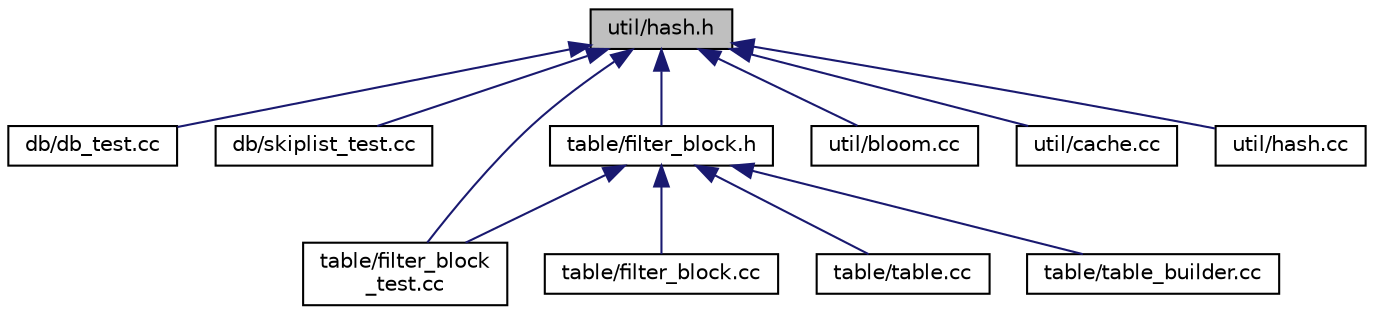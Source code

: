 digraph "util/hash.h"
{
  edge [fontname="Helvetica",fontsize="10",labelfontname="Helvetica",labelfontsize="10"];
  node [fontname="Helvetica",fontsize="10",shape=record];
  Node1 [label="util/hash.h",height=0.2,width=0.4,color="black", fillcolor="grey75", style="filled" fontcolor="black"];
  Node1 -> Node2 [dir="back",color="midnightblue",fontsize="10",style="solid"];
  Node2 [label="db/db_test.cc",height=0.2,width=0.4,color="black", fillcolor="white", style="filled",URL="$db__test_8cc.html"];
  Node1 -> Node3 [dir="back",color="midnightblue",fontsize="10",style="solid"];
  Node3 [label="db/skiplist_test.cc",height=0.2,width=0.4,color="black", fillcolor="white", style="filled",URL="$skiplist__test_8cc.html"];
  Node1 -> Node4 [dir="back",color="midnightblue",fontsize="10",style="solid"];
  Node4 [label="table/filter_block.h",height=0.2,width=0.4,color="black", fillcolor="white", style="filled",URL="$filter__block_8h.html"];
  Node4 -> Node5 [dir="back",color="midnightblue",fontsize="10",style="solid"];
  Node5 [label="table/filter_block.cc",height=0.2,width=0.4,color="black", fillcolor="white", style="filled",URL="$filter__block_8cc.html"];
  Node4 -> Node6 [dir="back",color="midnightblue",fontsize="10",style="solid"];
  Node6 [label="table/filter_block\l_test.cc",height=0.2,width=0.4,color="black", fillcolor="white", style="filled",URL="$filter__block__test_8cc.html"];
  Node4 -> Node7 [dir="back",color="midnightblue",fontsize="10",style="solid"];
  Node7 [label="table/table.cc",height=0.2,width=0.4,color="black", fillcolor="white", style="filled",URL="$table_8cc.html"];
  Node4 -> Node8 [dir="back",color="midnightblue",fontsize="10",style="solid"];
  Node8 [label="table/table_builder.cc",height=0.2,width=0.4,color="black", fillcolor="white", style="filled",URL="$table__builder_8cc.html"];
  Node1 -> Node6 [dir="back",color="midnightblue",fontsize="10",style="solid"];
  Node1 -> Node9 [dir="back",color="midnightblue",fontsize="10",style="solid"];
  Node9 [label="util/bloom.cc",height=0.2,width=0.4,color="black", fillcolor="white", style="filled",URL="$bloom_8cc.html"];
  Node1 -> Node10 [dir="back",color="midnightblue",fontsize="10",style="solid"];
  Node10 [label="util/cache.cc",height=0.2,width=0.4,color="black", fillcolor="white", style="filled",URL="$cache_8cc.html"];
  Node1 -> Node11 [dir="back",color="midnightblue",fontsize="10",style="solid"];
  Node11 [label="util/hash.cc",height=0.2,width=0.4,color="black", fillcolor="white", style="filled",URL="$hash_8cc.html"];
}
